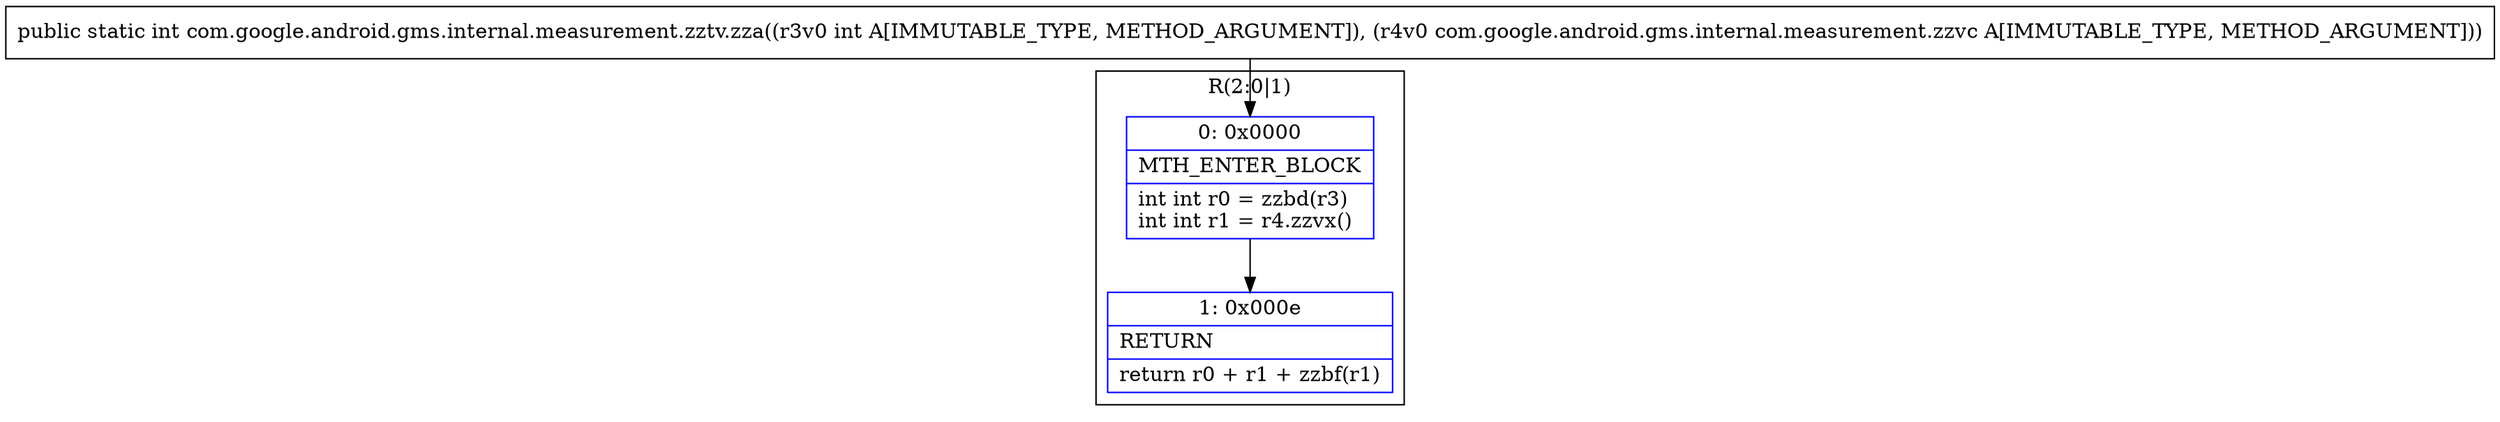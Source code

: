 digraph "CFG forcom.google.android.gms.internal.measurement.zztv.zza(ILcom\/google\/android\/gms\/internal\/measurement\/zzvc;)I" {
subgraph cluster_Region_605263756 {
label = "R(2:0|1)";
node [shape=record,color=blue];
Node_0 [shape=record,label="{0\:\ 0x0000|MTH_ENTER_BLOCK\l|int int r0 = zzbd(r3)\lint int r1 = r4.zzvx()\l}"];
Node_1 [shape=record,label="{1\:\ 0x000e|RETURN\l|return r0 + r1 + zzbf(r1)\l}"];
}
MethodNode[shape=record,label="{public static int com.google.android.gms.internal.measurement.zztv.zza((r3v0 int A[IMMUTABLE_TYPE, METHOD_ARGUMENT]), (r4v0 com.google.android.gms.internal.measurement.zzvc A[IMMUTABLE_TYPE, METHOD_ARGUMENT])) }"];
MethodNode -> Node_0;
Node_0 -> Node_1;
}

